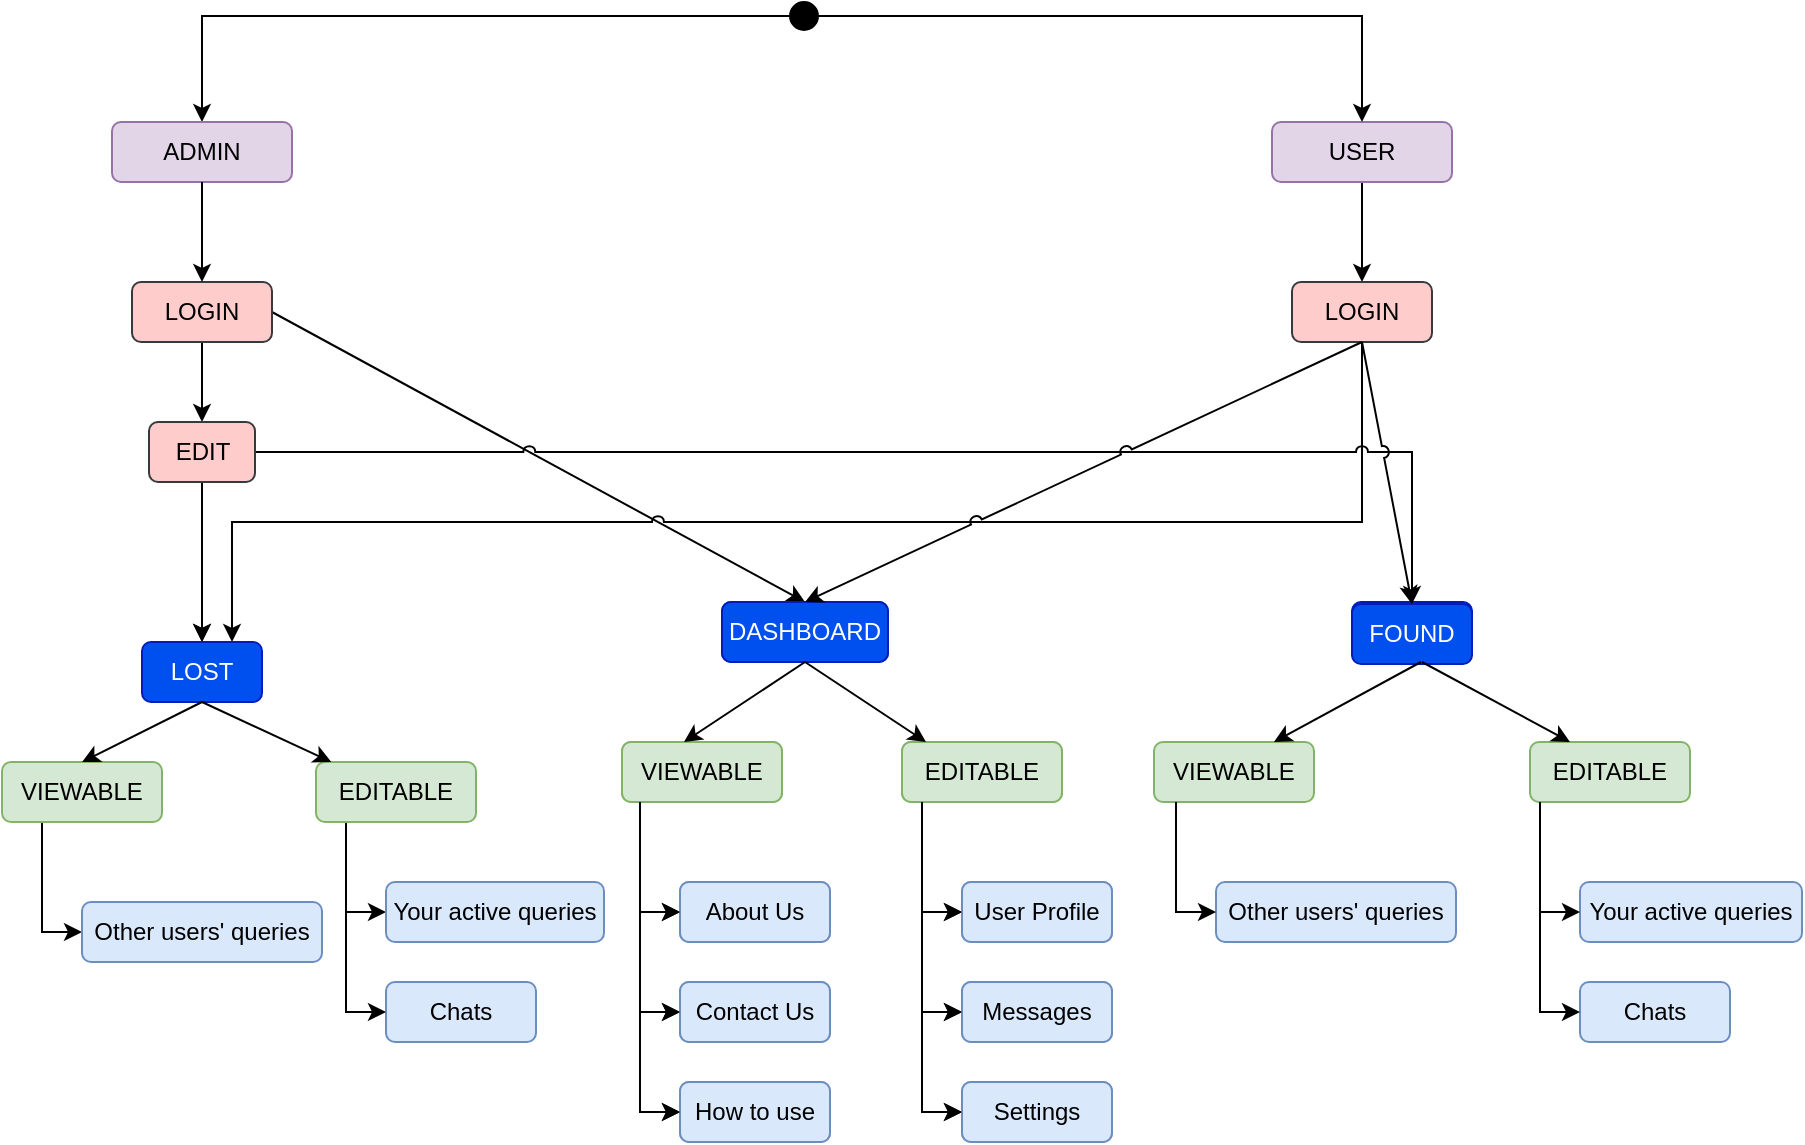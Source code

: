 <mxfile version="26.0.11">
  <diagram name="Page-1" id="nsBlPq1S9G4Ru99nalnF">
    <mxGraphModel dx="690" dy="398" grid="1" gridSize="10" guides="1" tooltips="1" connect="1" arrows="1" fold="1" page="1" pageScale="1" pageWidth="1100" pageHeight="850" math="0" shadow="0">
      <root>
        <mxCell id="0" />
        <mxCell id="1" parent="0" />
        <mxCell id="fOsy3uxj0wrIx6CDihv2-62" value="" style="endArrow=classic;html=1;rounded=0;entryX=0;entryY=0.5;entryDx=0;entryDy=0;" edge="1" parent="1" target="fOsy3uxj0wrIx6CDihv2-61">
          <mxGeometry width="50" height="50" relative="1" as="geometry">
            <mxPoint x="172" y="400" as="sourcePoint" />
            <mxPoint x="172" y="490" as="targetPoint" />
            <Array as="points">
              <mxPoint x="172" y="455" />
            </Array>
          </mxGeometry>
        </mxCell>
        <mxCell id="fOsy3uxj0wrIx6CDihv2-2" value="FOUND" style="rounded=1;whiteSpace=wrap;html=1;fillColor=#0050ef;fontColor=#ffffff;strokeColor=#001DBC;" vertex="1" parent="1">
          <mxGeometry x="675" y="300" width="60" height="30" as="geometry" />
        </mxCell>
        <mxCell id="fOsy3uxj0wrIx6CDihv2-12" value="Other users&#39; queiries" style="rounded=1;whiteSpace=wrap;html=1;fillColor=#dae8fc;strokeColor=#6c8ebf;" vertex="1" parent="1">
          <mxGeometry x="630" y="440" width="75" height="30" as="geometry" />
        </mxCell>
        <mxCell id="fOsy3uxj0wrIx6CDihv2-18" value="DASHBOARD" style="rounded=1;whiteSpace=wrap;html=1;fillColor=#0050ef;fontColor=#ffffff;strokeColor=#001DBC;" vertex="1" parent="1">
          <mxGeometry x="360" y="300" width="83" height="30" as="geometry" />
        </mxCell>
        <mxCell id="fOsy3uxj0wrIx6CDihv2-19" style="edgeStyle=orthogonalEdgeStyle;rounded=0;orthogonalLoop=1;jettySize=auto;html=1;exitX=0.5;exitY=1;exitDx=0;exitDy=0;" edge="1" parent="1">
          <mxGeometry relative="1" as="geometry">
            <mxPoint x="320.5" y="450" as="sourcePoint" />
            <mxPoint x="320.5" y="450" as="targetPoint" />
          </mxGeometry>
        </mxCell>
        <mxCell id="fOsy3uxj0wrIx6CDihv2-20" value="VIEWABLE" style="rounded=1;whiteSpace=wrap;html=1;fillColor=#d5e8d4;strokeColor=#82b366;" vertex="1" parent="1">
          <mxGeometry x="310" y="370" width="80" height="30" as="geometry" />
        </mxCell>
        <mxCell id="fOsy3uxj0wrIx6CDihv2-21" value="EDITABLE" style="rounded=1;whiteSpace=wrap;html=1;fillColor=#d5e8d4;strokeColor=#82b366;" vertex="1" parent="1">
          <mxGeometry x="450" y="370" width="80" height="30" as="geometry" />
        </mxCell>
        <mxCell id="fOsy3uxj0wrIx6CDihv2-24" value="About Us" style="rounded=1;whiteSpace=wrap;html=1;fillColor=#dae8fc;strokeColor=#6c8ebf;" vertex="1" parent="1">
          <mxGeometry x="339" y="440" width="75" height="30" as="geometry" />
        </mxCell>
        <mxCell id="fOsy3uxj0wrIx6CDihv2-25" value="" style="endArrow=classic;html=1;rounded=0;entryX=0;entryY=0.5;entryDx=0;entryDy=0;" edge="1" parent="1" target="fOsy3uxj0wrIx6CDihv2-24">
          <mxGeometry width="50" height="50" relative="1" as="geometry">
            <mxPoint x="319" y="400" as="sourcePoint" />
            <mxPoint x="319" y="490" as="targetPoint" />
            <Array as="points">
              <mxPoint x="319" y="455" />
            </Array>
          </mxGeometry>
        </mxCell>
        <mxCell id="fOsy3uxj0wrIx6CDihv2-26" value="Contact Us" style="rounded=1;whiteSpace=wrap;html=1;fillColor=#dae8fc;strokeColor=#6c8ebf;" vertex="1" parent="1">
          <mxGeometry x="339" y="490" width="75" height="30" as="geometry" />
        </mxCell>
        <mxCell id="fOsy3uxj0wrIx6CDihv2-27" value="" style="endArrow=classic;html=1;rounded=0;entryX=0;entryY=0.5;entryDx=0;entryDy=0;" edge="1" parent="1" target="fOsy3uxj0wrIx6CDihv2-26">
          <mxGeometry width="50" height="50" relative="1" as="geometry">
            <mxPoint x="319" y="450" as="sourcePoint" />
            <mxPoint x="319" y="540" as="targetPoint" />
            <Array as="points">
              <mxPoint x="319" y="505" />
            </Array>
          </mxGeometry>
        </mxCell>
        <mxCell id="fOsy3uxj0wrIx6CDihv2-28" value="How to use" style="rounded=1;whiteSpace=wrap;html=1;fillColor=#dae8fc;strokeColor=#6c8ebf;" vertex="1" parent="1">
          <mxGeometry x="339" y="540" width="75" height="30" as="geometry" />
        </mxCell>
        <mxCell id="fOsy3uxj0wrIx6CDihv2-29" value="" style="endArrow=classic;html=1;rounded=0;entryX=0;entryY=0.5;entryDx=0;entryDy=0;" edge="1" parent="1" target="fOsy3uxj0wrIx6CDihv2-28">
          <mxGeometry width="50" height="50" relative="1" as="geometry">
            <mxPoint x="319" y="500" as="sourcePoint" />
            <mxPoint x="319" y="590" as="targetPoint" />
            <Array as="points">
              <mxPoint x="319" y="555" />
            </Array>
          </mxGeometry>
        </mxCell>
        <mxCell id="fOsy3uxj0wrIx6CDihv2-30" value="User Profile" style="rounded=1;whiteSpace=wrap;html=1;fillColor=#dae8fc;strokeColor=#6c8ebf;" vertex="1" parent="1">
          <mxGeometry x="480" y="440" width="75" height="30" as="geometry" />
        </mxCell>
        <mxCell id="fOsy3uxj0wrIx6CDihv2-31" value="" style="endArrow=classic;html=1;rounded=0;entryX=0;entryY=0.5;entryDx=0;entryDy=0;" edge="1" parent="1" target="fOsy3uxj0wrIx6CDihv2-30">
          <mxGeometry width="50" height="50" relative="1" as="geometry">
            <mxPoint x="460" y="400" as="sourcePoint" />
            <mxPoint x="460" y="490" as="targetPoint" />
            <Array as="points">
              <mxPoint x="460" y="455" />
            </Array>
          </mxGeometry>
        </mxCell>
        <mxCell id="fOsy3uxj0wrIx6CDihv2-32" value="Messages" style="rounded=1;whiteSpace=wrap;html=1;fillColor=#dae8fc;strokeColor=#6c8ebf;" vertex="1" parent="1">
          <mxGeometry x="480" y="490" width="75" height="30" as="geometry" />
        </mxCell>
        <mxCell id="fOsy3uxj0wrIx6CDihv2-33" value="" style="endArrow=classic;html=1;rounded=0;entryX=0;entryY=0.5;entryDx=0;entryDy=0;" edge="1" parent="1" target="fOsy3uxj0wrIx6CDihv2-32">
          <mxGeometry width="50" height="50" relative="1" as="geometry">
            <mxPoint x="460" y="450" as="sourcePoint" />
            <mxPoint x="460" y="540" as="targetPoint" />
            <Array as="points">
              <mxPoint x="460" y="505" />
            </Array>
          </mxGeometry>
        </mxCell>
        <mxCell id="fOsy3uxj0wrIx6CDihv2-34" value="Settings" style="rounded=1;whiteSpace=wrap;html=1;fillColor=#dae8fc;strokeColor=#6c8ebf;" vertex="1" parent="1">
          <mxGeometry x="480" y="540" width="75" height="30" as="geometry" />
        </mxCell>
        <mxCell id="fOsy3uxj0wrIx6CDihv2-35" value="" style="endArrow=classic;html=1;rounded=0;entryX=0;entryY=0.5;entryDx=0;entryDy=0;" edge="1" parent="1" target="fOsy3uxj0wrIx6CDihv2-34">
          <mxGeometry width="50" height="50" relative="1" as="geometry">
            <mxPoint x="460" y="500" as="sourcePoint" />
            <mxPoint x="460" y="590" as="targetPoint" />
            <Array as="points">
              <mxPoint x="460" y="555" />
            </Array>
          </mxGeometry>
        </mxCell>
        <mxCell id="fOsy3uxj0wrIx6CDihv2-97" style="edgeStyle=orthogonalEdgeStyle;rounded=0;orthogonalLoop=1;jettySize=auto;html=1;exitX=0;exitY=0.5;exitDx=0;exitDy=0;entryX=0.5;entryY=0;entryDx=0;entryDy=0;" edge="1" parent="1" source="fOsy3uxj0wrIx6CDihv2-37" target="fOsy3uxj0wrIx6CDihv2-38">
          <mxGeometry relative="1" as="geometry" />
        </mxCell>
        <mxCell id="fOsy3uxj0wrIx6CDihv2-37" value="" style="ellipse;fillColor=strokeColor;" vertex="1" parent="1">
          <mxGeometry x="394" width="14" height="14" as="geometry" />
        </mxCell>
        <mxCell id="fOsy3uxj0wrIx6CDihv2-38" value="ADMIN" style="rounded=1;whiteSpace=wrap;html=1;fillColor=#e1d5e7;strokeColor=#9673a6;" vertex="1" parent="1">
          <mxGeometry x="55" y="60" width="90" height="30" as="geometry" />
        </mxCell>
        <mxCell id="fOsy3uxj0wrIx6CDihv2-94" style="edgeStyle=orthogonalEdgeStyle;rounded=0;orthogonalLoop=1;jettySize=auto;html=1;exitX=0.5;exitY=1;exitDx=0;exitDy=0;" edge="1" parent="1" source="fOsy3uxj0wrIx6CDihv2-39" target="fOsy3uxj0wrIx6CDihv2-45">
          <mxGeometry relative="1" as="geometry" />
        </mxCell>
        <mxCell id="fOsy3uxj0wrIx6CDihv2-39" value="USER" style="rounded=1;whiteSpace=wrap;html=1;fillColor=#e1d5e7;strokeColor=#9673a6;" vertex="1" parent="1">
          <mxGeometry x="635" y="60" width="90" height="30" as="geometry" />
        </mxCell>
        <mxCell id="fOsy3uxj0wrIx6CDihv2-40" style="edgeStyle=orthogonalEdgeStyle;rounded=0;orthogonalLoop=1;jettySize=auto;html=1;exitX=1;exitY=0.5;exitDx=0;exitDy=0;entryX=0.5;entryY=0;entryDx=0;entryDy=0;" edge="1" parent="1" source="fOsy3uxj0wrIx6CDihv2-37" target="fOsy3uxj0wrIx6CDihv2-39">
          <mxGeometry relative="1" as="geometry" />
        </mxCell>
        <mxCell id="fOsy3uxj0wrIx6CDihv2-41" style="rounded=0;orthogonalLoop=1;jettySize=auto;html=1;exitX=1;exitY=0.5;exitDx=0;exitDy=0;entryX=0.5;entryY=0;entryDx=0;entryDy=0;" edge="1" parent="1" source="fOsy3uxj0wrIx6CDihv2-43" target="fOsy3uxj0wrIx6CDihv2-73">
          <mxGeometry relative="1" as="geometry">
            <mxPoint x="400" y="150" as="targetPoint" />
          </mxGeometry>
        </mxCell>
        <mxCell id="fOsy3uxj0wrIx6CDihv2-42" style="edgeStyle=orthogonalEdgeStyle;rounded=0;orthogonalLoop=1;jettySize=auto;html=1;exitX=0.5;exitY=1;exitDx=0;exitDy=0;entryX=0.5;entryY=0;entryDx=0;entryDy=0;" edge="1" parent="1" source="fOsy3uxj0wrIx6CDihv2-43" target="fOsy3uxj0wrIx6CDihv2-50">
          <mxGeometry relative="1" as="geometry" />
        </mxCell>
        <mxCell id="fOsy3uxj0wrIx6CDihv2-43" value="LOGIN" style="rounded=1;whiteSpace=wrap;html=1;fillColor=#ffcccc;strokeColor=#36393d;" vertex="1" parent="1">
          <mxGeometry x="65" y="140" width="70" height="30" as="geometry" />
        </mxCell>
        <mxCell id="fOsy3uxj0wrIx6CDihv2-44" style="edgeStyle=orthogonalEdgeStyle;rounded=0;orthogonalLoop=1;jettySize=auto;html=1;exitX=0.5;exitY=1;exitDx=0;exitDy=0;entryX=0.75;entryY=0;entryDx=0;entryDy=0;jumpStyle=arc;" edge="1" parent="1" source="fOsy3uxj0wrIx6CDihv2-45" target="fOsy3uxj0wrIx6CDihv2-51">
          <mxGeometry relative="1" as="geometry">
            <Array as="points">
              <mxPoint x="680" y="260" />
              <mxPoint x="115" y="260" />
            </Array>
          </mxGeometry>
        </mxCell>
        <mxCell id="fOsy3uxj0wrIx6CDihv2-45" value="LOGIN" style="rounded=1;whiteSpace=wrap;html=1;fillColor=#ffcccc;strokeColor=#36393d;" vertex="1" parent="1">
          <mxGeometry x="645" y="140" width="70" height="30" as="geometry" />
        </mxCell>
        <mxCell id="fOsy3uxj0wrIx6CDihv2-46" value="" style="endArrow=classic;html=1;rounded=0;entryX=0.5;entryY=0;entryDx=0;entryDy=0;exitX=0.5;exitY=1;exitDx=0;exitDy=0;" edge="1" parent="1" source="fOsy3uxj0wrIx6CDihv2-38" target="fOsy3uxj0wrIx6CDihv2-43">
          <mxGeometry width="50" height="50" relative="1" as="geometry">
            <mxPoint x="367" y="100" as="sourcePoint" />
            <mxPoint x="370" y="140" as="targetPoint" />
          </mxGeometry>
        </mxCell>
        <mxCell id="fOsy3uxj0wrIx6CDihv2-47" style="edgeStyle=orthogonalEdgeStyle;rounded=0;orthogonalLoop=1;jettySize=auto;html=1;exitX=1;exitY=0.5;exitDx=0;exitDy=0;entryX=0.5;entryY=0;entryDx=0;entryDy=0;jumpStyle=arc;" edge="1" parent="1" source="fOsy3uxj0wrIx6CDihv2-50" target="fOsy3uxj0wrIx6CDihv2-52">
          <mxGeometry relative="1" as="geometry" />
        </mxCell>
        <mxCell id="fOsy3uxj0wrIx6CDihv2-48" value="" style="edgeStyle=orthogonalEdgeStyle;rounded=0;orthogonalLoop=1;jettySize=auto;html=1;" edge="1" parent="1" source="fOsy3uxj0wrIx6CDihv2-50" target="fOsy3uxj0wrIx6CDihv2-51">
          <mxGeometry relative="1" as="geometry" />
        </mxCell>
        <mxCell id="fOsy3uxj0wrIx6CDihv2-49" style="edgeStyle=orthogonalEdgeStyle;rounded=0;orthogonalLoop=1;jettySize=auto;html=1;exitX=0.5;exitY=1;exitDx=0;exitDy=0;entryX=0.5;entryY=0;entryDx=0;entryDy=0;" edge="1" parent="1" source="fOsy3uxj0wrIx6CDihv2-50" target="fOsy3uxj0wrIx6CDihv2-51">
          <mxGeometry relative="1" as="geometry" />
        </mxCell>
        <mxCell id="fOsy3uxj0wrIx6CDihv2-50" value="EDIT" style="rounded=1;whiteSpace=wrap;html=1;fillColor=#ffcccc;strokeColor=#36393d;" vertex="1" parent="1">
          <mxGeometry x="73.5" y="210" width="53" height="30" as="geometry" />
        </mxCell>
        <mxCell id="fOsy3uxj0wrIx6CDihv2-51" value="LOST" style="rounded=1;whiteSpace=wrap;html=1;fillColor=#0050ef;fontColor=#ffffff;strokeColor=#001DBC;" vertex="1" parent="1">
          <mxGeometry x="70" y="320" width="60" height="30" as="geometry" />
        </mxCell>
        <mxCell id="fOsy3uxj0wrIx6CDihv2-52" value="FOUND" style="rounded=1;whiteSpace=wrap;html=1;fillColor=#0050ef;fontColor=#ffffff;strokeColor=#001DBC;" vertex="1" parent="1">
          <mxGeometry x="675" y="301" width="60" height="30" as="geometry" />
        </mxCell>
        <mxCell id="fOsy3uxj0wrIx6CDihv2-53" style="edgeStyle=orthogonalEdgeStyle;rounded=0;orthogonalLoop=1;jettySize=auto;html=1;exitX=0.25;exitY=1;exitDx=0;exitDy=0;entryX=0;entryY=0.5;entryDx=0;entryDy=0;" edge="1" parent="1" source="fOsy3uxj0wrIx6CDihv2-54" target="fOsy3uxj0wrIx6CDihv2-65">
          <mxGeometry relative="1" as="geometry" />
        </mxCell>
        <mxCell id="fOsy3uxj0wrIx6CDihv2-54" value="VIEWABLE" style="rounded=1;whiteSpace=wrap;html=1;fillColor=#d5e8d4;strokeColor=#82b366;" vertex="1" parent="1">
          <mxGeometry y="380" width="80" height="30" as="geometry" />
        </mxCell>
        <mxCell id="fOsy3uxj0wrIx6CDihv2-55" value="EDITABLE" style="rounded=1;whiteSpace=wrap;html=1;fillColor=#d5e8d4;strokeColor=#82b366;" vertex="1" parent="1">
          <mxGeometry x="157" y="380" width="80" height="30" as="geometry" />
        </mxCell>
        <mxCell id="fOsy3uxj0wrIx6CDihv2-56" value="EDITABLE" style="rounded=1;whiteSpace=wrap;html=1;fillColor=#d5e8d4;strokeColor=#82b366;" vertex="1" parent="1">
          <mxGeometry x="764" y="370" width="80" height="30" as="geometry" />
        </mxCell>
        <mxCell id="fOsy3uxj0wrIx6CDihv2-57" value="VIEWABLE" style="rounded=1;whiteSpace=wrap;html=1;fillColor=#d5e8d4;strokeColor=#82b366;" vertex="1" parent="1">
          <mxGeometry x="576" y="370" width="80" height="30" as="geometry" />
        </mxCell>
        <mxCell id="fOsy3uxj0wrIx6CDihv2-58" value="" style="endArrow=classic;html=1;rounded=0;exitX=0.5;exitY=1;exitDx=0;exitDy=0;" edge="1" parent="1" source="fOsy3uxj0wrIx6CDihv2-51" target="fOsy3uxj0wrIx6CDihv2-55">
          <mxGeometry width="50" height="50" relative="1" as="geometry">
            <mxPoint x="174.47" y="340" as="sourcePoint" />
            <mxPoint x="105" y="380" as="targetPoint" />
          </mxGeometry>
        </mxCell>
        <mxCell id="fOsy3uxj0wrIx6CDihv2-59" value="" style="endArrow=classic;html=1;rounded=0;exitX=0.5;exitY=1;exitDx=0;exitDy=0;entryX=0.25;entryY=0;entryDx=0;entryDy=0;" edge="1" parent="1" target="fOsy3uxj0wrIx6CDihv2-56">
          <mxGeometry width="50" height="50" relative="1" as="geometry">
            <mxPoint x="710" y="330" as="sourcePoint" />
            <mxPoint x="770" y="360" as="targetPoint" />
          </mxGeometry>
        </mxCell>
        <mxCell id="fOsy3uxj0wrIx6CDihv2-60" value="" style="endArrow=classic;html=1;rounded=0;entryX=0.75;entryY=0;entryDx=0;entryDy=0;" edge="1" parent="1" target="fOsy3uxj0wrIx6CDihv2-57">
          <mxGeometry width="50" height="50" relative="1" as="geometry">
            <mxPoint x="709.47" y="330" as="sourcePoint" />
            <mxPoint x="640" y="370" as="targetPoint" />
          </mxGeometry>
        </mxCell>
        <mxCell id="fOsy3uxj0wrIx6CDihv2-61" value="Your active queries" style="rounded=1;whiteSpace=wrap;html=1;fillColor=#dae8fc;strokeColor=#6c8ebf;" vertex="1" parent="1">
          <mxGeometry x="192" y="440" width="109" height="30" as="geometry" />
        </mxCell>
        <mxCell id="fOsy3uxj0wrIx6CDihv2-63" value="Your active queries" style="rounded=1;whiteSpace=wrap;html=1;fillColor=#dae8fc;strokeColor=#6c8ebf;" vertex="1" parent="1">
          <mxGeometry x="789" y="440" width="111" height="30" as="geometry" />
        </mxCell>
        <mxCell id="fOsy3uxj0wrIx6CDihv2-64" value="" style="endArrow=classic;html=1;rounded=0;entryX=0;entryY=0.5;entryDx=0;entryDy=0;" edge="1" parent="1" target="fOsy3uxj0wrIx6CDihv2-63">
          <mxGeometry width="50" height="50" relative="1" as="geometry">
            <mxPoint x="769" y="400" as="sourcePoint" />
            <mxPoint x="769" y="490" as="targetPoint" />
            <Array as="points">
              <mxPoint x="769" y="455" />
            </Array>
          </mxGeometry>
        </mxCell>
        <mxCell id="fOsy3uxj0wrIx6CDihv2-65" value="Other users&#39; queries" style="rounded=1;whiteSpace=wrap;html=1;fillColor=#dae8fc;strokeColor=#6c8ebf;" vertex="1" parent="1">
          <mxGeometry x="40" y="450" width="120" height="30" as="geometry" />
        </mxCell>
        <mxCell id="fOsy3uxj0wrIx6CDihv2-66" value="Other users&#39; queries" style="rounded=1;whiteSpace=wrap;html=1;fillColor=#dae8fc;strokeColor=#6c8ebf;" vertex="1" parent="1">
          <mxGeometry x="607" y="440" width="120" height="30" as="geometry" />
        </mxCell>
        <mxCell id="fOsy3uxj0wrIx6CDihv2-67" value="" style="endArrow=classic;html=1;rounded=0;entryX=0;entryY=0.5;entryDx=0;entryDy=0;" edge="1" parent="1">
          <mxGeometry width="50" height="50" relative="1" as="geometry">
            <mxPoint x="587" y="400" as="sourcePoint" />
            <mxPoint x="607" y="455" as="targetPoint" />
            <Array as="points">
              <mxPoint x="587" y="455" />
            </Array>
          </mxGeometry>
        </mxCell>
        <mxCell id="fOsy3uxj0wrIx6CDihv2-68" value="Chats" style="rounded=1;whiteSpace=wrap;html=1;fillColor=#dae8fc;strokeColor=#6c8ebf;" vertex="1" parent="1">
          <mxGeometry x="192" y="490" width="75" height="30" as="geometry" />
        </mxCell>
        <mxCell id="fOsy3uxj0wrIx6CDihv2-69" value="" style="endArrow=classic;html=1;rounded=0;entryX=0;entryY=0.5;entryDx=0;entryDy=0;" edge="1" parent="1" target="fOsy3uxj0wrIx6CDihv2-68">
          <mxGeometry width="50" height="50" relative="1" as="geometry">
            <mxPoint x="172" y="450" as="sourcePoint" />
            <mxPoint x="172" y="540" as="targetPoint" />
            <Array as="points">
              <mxPoint x="172" y="505" />
            </Array>
          </mxGeometry>
        </mxCell>
        <mxCell id="fOsy3uxj0wrIx6CDihv2-70" value="Chats" style="rounded=1;whiteSpace=wrap;html=1;fillColor=#dae8fc;strokeColor=#6c8ebf;" vertex="1" parent="1">
          <mxGeometry x="789" y="490" width="75" height="30" as="geometry" />
        </mxCell>
        <mxCell id="fOsy3uxj0wrIx6CDihv2-71" value="" style="endArrow=classic;html=1;rounded=0;entryX=0;entryY=0.5;entryDx=0;entryDy=0;" edge="1" parent="1" target="fOsy3uxj0wrIx6CDihv2-70">
          <mxGeometry width="50" height="50" relative="1" as="geometry">
            <mxPoint x="769" y="450" as="sourcePoint" />
            <mxPoint x="769" y="540" as="targetPoint" />
            <Array as="points">
              <mxPoint x="769" y="505" />
            </Array>
          </mxGeometry>
        </mxCell>
        <mxCell id="fOsy3uxj0wrIx6CDihv2-72" value="" style="endArrow=classic;html=1;rounded=0;entryX=0.5;entryY=0;entryDx=0;entryDy=0;exitX=0.5;exitY=1;exitDx=0;exitDy=0;jumpStyle=arc;" edge="1" parent="1" source="fOsy3uxj0wrIx6CDihv2-45" target="fOsy3uxj0wrIx6CDihv2-52">
          <mxGeometry width="50" height="50" relative="1" as="geometry">
            <mxPoint x="280" y="340" as="sourcePoint" />
            <mxPoint x="330" y="290" as="targetPoint" />
          </mxGeometry>
        </mxCell>
        <mxCell id="fOsy3uxj0wrIx6CDihv2-73" value="DASHBOARD" style="rounded=1;whiteSpace=wrap;html=1;fillColor=#0050ef;fontColor=#ffffff;strokeColor=#001DBC;" vertex="1" parent="1">
          <mxGeometry x="360" y="300" width="83" height="30" as="geometry" />
        </mxCell>
        <mxCell id="fOsy3uxj0wrIx6CDihv2-74" style="edgeStyle=orthogonalEdgeStyle;rounded=0;orthogonalLoop=1;jettySize=auto;html=1;exitX=0.5;exitY=1;exitDx=0;exitDy=0;" edge="1" parent="1">
          <mxGeometry relative="1" as="geometry">
            <mxPoint x="320.5" y="450" as="sourcePoint" />
            <mxPoint x="320.5" y="450" as="targetPoint" />
          </mxGeometry>
        </mxCell>
        <mxCell id="fOsy3uxj0wrIx6CDihv2-75" value="VIEWABLE" style="rounded=1;whiteSpace=wrap;html=1;fillColor=#d5e8d4;strokeColor=#82b366;" vertex="1" parent="1">
          <mxGeometry x="310" y="370" width="80" height="30" as="geometry" />
        </mxCell>
        <mxCell id="fOsy3uxj0wrIx6CDihv2-76" value="EDITABLE" style="rounded=1;whiteSpace=wrap;html=1;fillColor=#d5e8d4;strokeColor=#82b366;" vertex="1" parent="1">
          <mxGeometry x="450" y="370" width="80" height="30" as="geometry" />
        </mxCell>
        <mxCell id="fOsy3uxj0wrIx6CDihv2-77" value="" style="endArrow=classic;html=1;rounded=0;entryX=0.5;entryY=0;entryDx=0;entryDy=0;exitX=0.5;exitY=1;exitDx=0;exitDy=0;" edge="1" parent="1" source="fOsy3uxj0wrIx6CDihv2-73">
          <mxGeometry width="50" height="50" relative="1" as="geometry">
            <mxPoint x="410.47" y="330" as="sourcePoint" />
            <mxPoint x="341" y="370" as="targetPoint" />
          </mxGeometry>
        </mxCell>
        <mxCell id="fOsy3uxj0wrIx6CDihv2-78" value="" style="endArrow=classic;html=1;rounded=0;exitX=0.5;exitY=1;exitDx=0;exitDy=0;" edge="1" parent="1" source="fOsy3uxj0wrIx6CDihv2-73">
          <mxGeometry width="50" height="50" relative="1" as="geometry">
            <mxPoint x="411" y="330" as="sourcePoint" />
            <mxPoint x="462" y="370" as="targetPoint" />
          </mxGeometry>
        </mxCell>
        <mxCell id="fOsy3uxj0wrIx6CDihv2-79" value="About Us" style="rounded=1;whiteSpace=wrap;html=1;fillColor=#dae8fc;strokeColor=#6c8ebf;" vertex="1" parent="1">
          <mxGeometry x="339" y="440" width="75" height="30" as="geometry" />
        </mxCell>
        <mxCell id="fOsy3uxj0wrIx6CDihv2-80" value="" style="endArrow=classic;html=1;rounded=0;entryX=0;entryY=0.5;entryDx=0;entryDy=0;" edge="1" parent="1" target="fOsy3uxj0wrIx6CDihv2-79">
          <mxGeometry width="50" height="50" relative="1" as="geometry">
            <mxPoint x="319" y="400" as="sourcePoint" />
            <mxPoint x="319" y="490" as="targetPoint" />
            <Array as="points">
              <mxPoint x="319" y="455" />
            </Array>
          </mxGeometry>
        </mxCell>
        <mxCell id="fOsy3uxj0wrIx6CDihv2-81" value="Contact Us" style="rounded=1;whiteSpace=wrap;html=1;fillColor=#dae8fc;strokeColor=#6c8ebf;" vertex="1" parent="1">
          <mxGeometry x="339" y="490" width="75" height="30" as="geometry" />
        </mxCell>
        <mxCell id="fOsy3uxj0wrIx6CDihv2-82" value="" style="endArrow=classic;html=1;rounded=0;entryX=0;entryY=0.5;entryDx=0;entryDy=0;" edge="1" parent="1" target="fOsy3uxj0wrIx6CDihv2-81">
          <mxGeometry width="50" height="50" relative="1" as="geometry">
            <mxPoint x="319" y="450" as="sourcePoint" />
            <mxPoint x="319" y="540" as="targetPoint" />
            <Array as="points">
              <mxPoint x="319" y="505" />
            </Array>
          </mxGeometry>
        </mxCell>
        <mxCell id="fOsy3uxj0wrIx6CDihv2-83" value="How to use" style="rounded=1;whiteSpace=wrap;html=1;fillColor=#dae8fc;strokeColor=#6c8ebf;" vertex="1" parent="1">
          <mxGeometry x="339" y="540" width="75" height="30" as="geometry" />
        </mxCell>
        <mxCell id="fOsy3uxj0wrIx6CDihv2-84" value="" style="endArrow=classic;html=1;rounded=0;entryX=0;entryY=0.5;entryDx=0;entryDy=0;" edge="1" parent="1" target="fOsy3uxj0wrIx6CDihv2-83">
          <mxGeometry width="50" height="50" relative="1" as="geometry">
            <mxPoint x="319" y="500" as="sourcePoint" />
            <mxPoint x="319" y="590" as="targetPoint" />
            <Array as="points">
              <mxPoint x="319" y="555" />
            </Array>
          </mxGeometry>
        </mxCell>
        <mxCell id="fOsy3uxj0wrIx6CDihv2-85" value="User Profile" style="rounded=1;whiteSpace=wrap;html=1;fillColor=#dae8fc;strokeColor=#6c8ebf;" vertex="1" parent="1">
          <mxGeometry x="480" y="440" width="75" height="30" as="geometry" />
        </mxCell>
        <mxCell id="fOsy3uxj0wrIx6CDihv2-86" value="" style="endArrow=classic;html=1;rounded=0;entryX=0;entryY=0.5;entryDx=0;entryDy=0;" edge="1" parent="1" target="fOsy3uxj0wrIx6CDihv2-85">
          <mxGeometry width="50" height="50" relative="1" as="geometry">
            <mxPoint x="460" y="400" as="sourcePoint" />
            <mxPoint x="460" y="490" as="targetPoint" />
            <Array as="points">
              <mxPoint x="460" y="455" />
            </Array>
          </mxGeometry>
        </mxCell>
        <mxCell id="fOsy3uxj0wrIx6CDihv2-87" value="Messages" style="rounded=1;whiteSpace=wrap;html=1;fillColor=#dae8fc;strokeColor=#6c8ebf;" vertex="1" parent="1">
          <mxGeometry x="480" y="490" width="75" height="30" as="geometry" />
        </mxCell>
        <mxCell id="fOsy3uxj0wrIx6CDihv2-88" value="" style="endArrow=classic;html=1;rounded=0;entryX=0;entryY=0.5;entryDx=0;entryDy=0;" edge="1" parent="1" target="fOsy3uxj0wrIx6CDihv2-87">
          <mxGeometry width="50" height="50" relative="1" as="geometry">
            <mxPoint x="460" y="450" as="sourcePoint" />
            <mxPoint x="460" y="540" as="targetPoint" />
            <Array as="points">
              <mxPoint x="460" y="505" />
            </Array>
          </mxGeometry>
        </mxCell>
        <mxCell id="fOsy3uxj0wrIx6CDihv2-89" value="Settings" style="rounded=1;whiteSpace=wrap;html=1;fillColor=#dae8fc;strokeColor=#6c8ebf;" vertex="1" parent="1">
          <mxGeometry x="480" y="540" width="75" height="30" as="geometry" />
        </mxCell>
        <mxCell id="fOsy3uxj0wrIx6CDihv2-90" value="" style="endArrow=classic;html=1;rounded=0;entryX=0;entryY=0.5;entryDx=0;entryDy=0;" edge="1" parent="1" target="fOsy3uxj0wrIx6CDihv2-89">
          <mxGeometry width="50" height="50" relative="1" as="geometry">
            <mxPoint x="460" y="500" as="sourcePoint" />
            <mxPoint x="460" y="590" as="targetPoint" />
            <Array as="points">
              <mxPoint x="460" y="555" />
            </Array>
          </mxGeometry>
        </mxCell>
        <mxCell id="fOsy3uxj0wrIx6CDihv2-91" value="" style="endArrow=classic;html=1;rounded=0;exitX=0.5;exitY=1;exitDx=0;exitDy=0;entryX=0.5;entryY=0;entryDx=0;entryDy=0;jumpStyle=arc;" edge="1" parent="1" source="fOsy3uxj0wrIx6CDihv2-45" target="fOsy3uxj0wrIx6CDihv2-73">
          <mxGeometry width="50" height="50" relative="1" as="geometry">
            <mxPoint x="460" y="380" as="sourcePoint" />
            <mxPoint x="500" y="270" as="targetPoint" />
          </mxGeometry>
        </mxCell>
        <mxCell id="fOsy3uxj0wrIx6CDihv2-93" value="" style="endArrow=classic;html=1;rounded=0;exitX=0.5;exitY=1;exitDx=0;exitDy=0;entryX=0.5;entryY=0;entryDx=0;entryDy=0;" edge="1" parent="1" source="fOsy3uxj0wrIx6CDihv2-51" target="fOsy3uxj0wrIx6CDihv2-54">
          <mxGeometry width="50" height="50" relative="1" as="geometry">
            <mxPoint x="400" y="380" as="sourcePoint" />
            <mxPoint x="110" y="370" as="targetPoint" />
          </mxGeometry>
        </mxCell>
      </root>
    </mxGraphModel>
  </diagram>
</mxfile>
